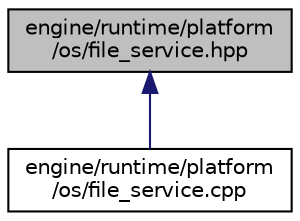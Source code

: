 digraph "engine/runtime/platform/os/file_service.hpp"
{
 // LATEX_PDF_SIZE
  edge [fontname="Helvetica",fontsize="10",labelfontname="Helvetica",labelfontsize="10"];
  node [fontname="Helvetica",fontsize="10",shape=record];
  Node1 [label="engine/runtime/platform\l/os/file_service.hpp",height=0.2,width=0.4,color="black", fillcolor="grey75", style="filled", fontcolor="black",tooltip=" "];
  Node1 -> Node2 [dir="back",color="midnightblue",fontsize="10",style="solid",fontname="Helvetica"];
  Node2 [label="engine/runtime/platform\l/os/file_service.cpp",height=0.2,width=0.4,color="black", fillcolor="white", style="filled",URL="$file__service_8cpp.html",tooltip=" "];
}
